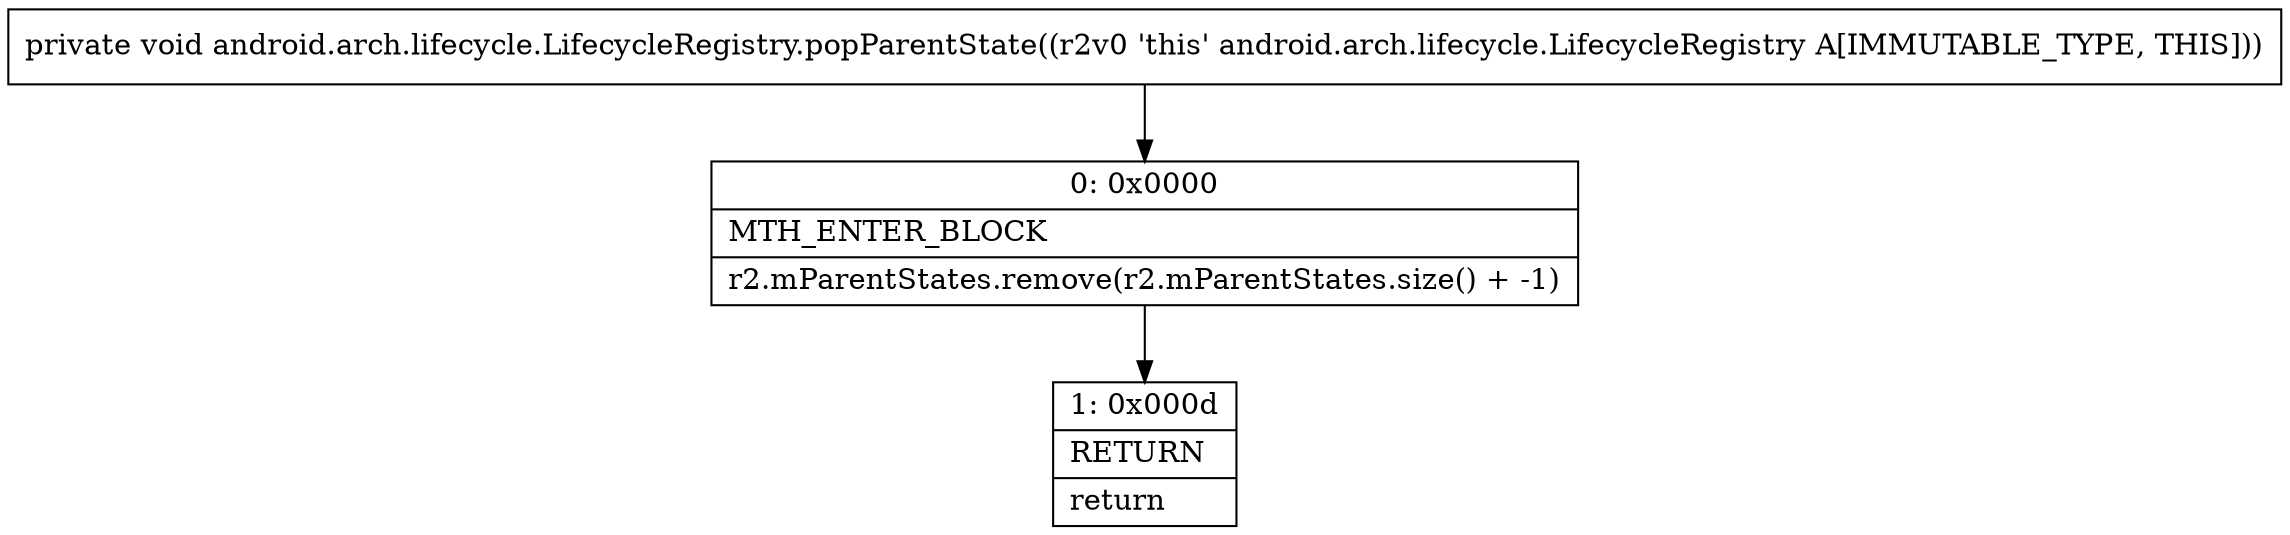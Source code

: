 digraph "CFG forandroid.arch.lifecycle.LifecycleRegistry.popParentState()V" {
Node_0 [shape=record,label="{0\:\ 0x0000|MTH_ENTER_BLOCK\l|r2.mParentStates.remove(r2.mParentStates.size() + \-1)\l}"];
Node_1 [shape=record,label="{1\:\ 0x000d|RETURN\l|return\l}"];
MethodNode[shape=record,label="{private void android.arch.lifecycle.LifecycleRegistry.popParentState((r2v0 'this' android.arch.lifecycle.LifecycleRegistry A[IMMUTABLE_TYPE, THIS])) }"];
MethodNode -> Node_0;
Node_0 -> Node_1;
}


